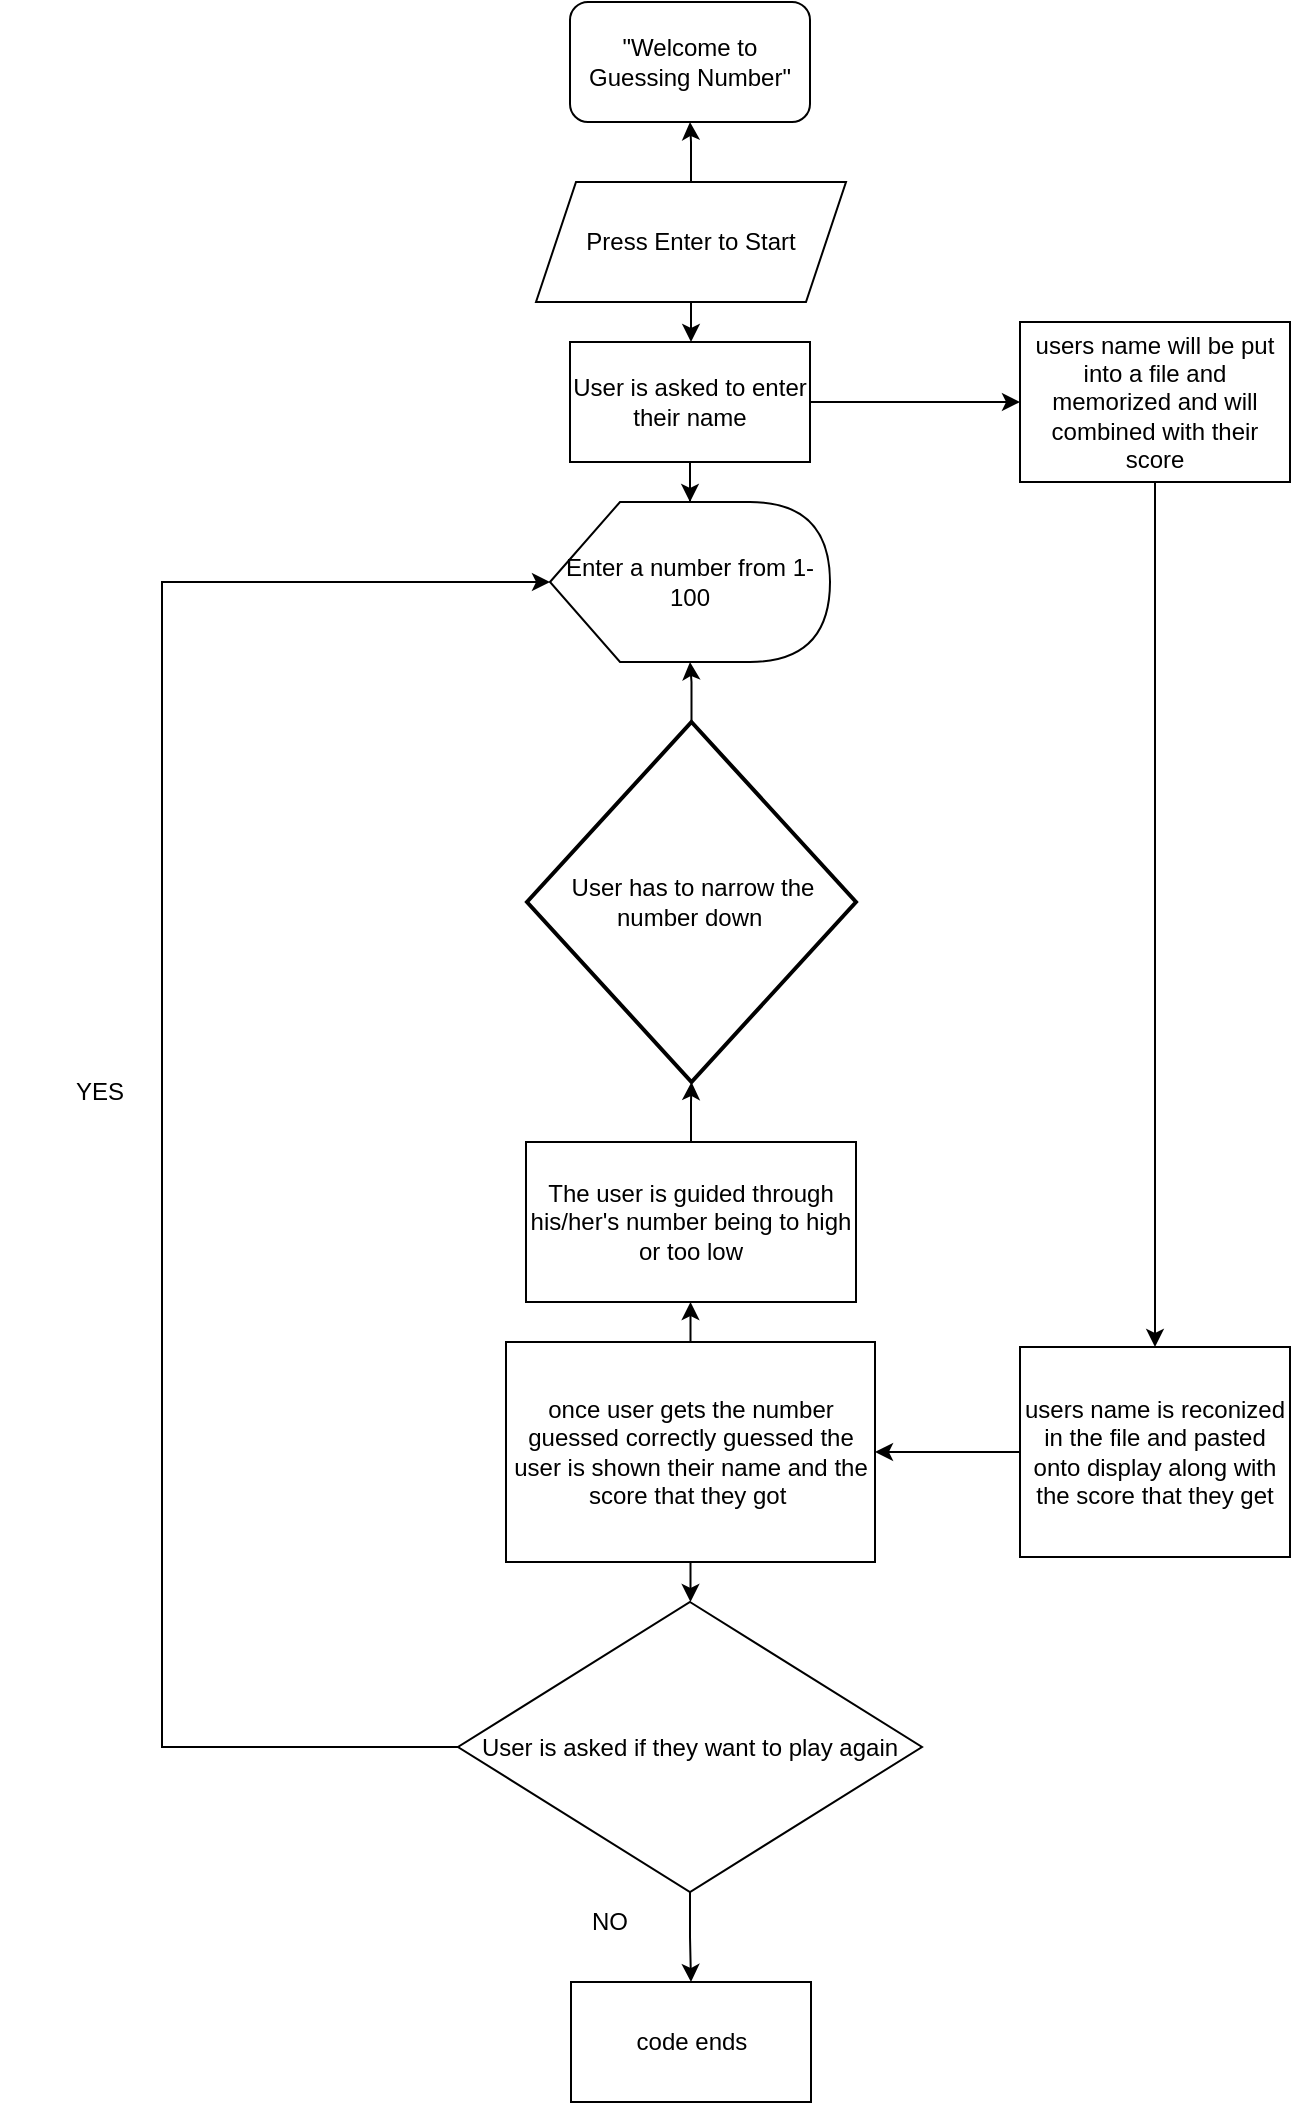 <mxfile version="26.0.16">
  <diagram name="Page-1" id="jqMp7bm24KUuJ60f3i7n">
    <mxGraphModel dx="1956" dy="1047" grid="1" gridSize="10" guides="1" tooltips="1" connect="1" arrows="1" fold="1" page="1" pageScale="1" pageWidth="850" pageHeight="1100" math="0" shadow="0">
      <root>
        <mxCell id="0" />
        <mxCell id="1" parent="0" />
        <mxCell id="D9JkcMebMxc72kRFSWBC-1" value="&quot;Welcome to Guessing Number&quot;" style="rounded=1;whiteSpace=wrap;html=1;" vertex="1" parent="1">
          <mxGeometry x="365" y="10" width="120" height="60" as="geometry" />
        </mxCell>
        <mxCell id="D9JkcMebMxc72kRFSWBC-5" value="" style="edgeStyle=orthogonalEdgeStyle;rounded=0;orthogonalLoop=1;jettySize=auto;html=1;" edge="1" parent="1" source="D9JkcMebMxc72kRFSWBC-3" target="D9JkcMebMxc72kRFSWBC-1">
          <mxGeometry relative="1" as="geometry" />
        </mxCell>
        <mxCell id="D9JkcMebMxc72kRFSWBC-16" value="" style="edgeStyle=orthogonalEdgeStyle;rounded=0;orthogonalLoop=1;jettySize=auto;html=1;" edge="1" parent="1" source="D9JkcMebMxc72kRFSWBC-3" target="D9JkcMebMxc72kRFSWBC-15">
          <mxGeometry relative="1" as="geometry" />
        </mxCell>
        <mxCell id="D9JkcMebMxc72kRFSWBC-3" value="Press Enter to Start" style="shape=parallelogram;perimeter=parallelogramPerimeter;whiteSpace=wrap;html=1;fixedSize=1;" vertex="1" parent="1">
          <mxGeometry x="348" y="100" width="155" height="60" as="geometry" />
        </mxCell>
        <mxCell id="D9JkcMebMxc72kRFSWBC-6" value="Enter a number from 1-100" style="shape=display;whiteSpace=wrap;html=1;" vertex="1" parent="1">
          <mxGeometry x="355" y="260" width="140" height="80" as="geometry" />
        </mxCell>
        <mxCell id="D9JkcMebMxc72kRFSWBC-9" value="" style="edgeStyle=orthogonalEdgeStyle;rounded=0;orthogonalLoop=1;jettySize=auto;html=1;" edge="1" parent="1" source="D9JkcMebMxc72kRFSWBC-8" target="D9JkcMebMxc72kRFSWBC-6">
          <mxGeometry relative="1" as="geometry" />
        </mxCell>
        <mxCell id="D9JkcMebMxc72kRFSWBC-8" value="User has to narrow the number down&amp;nbsp;" style="strokeWidth=2;html=1;shape=mxgraph.flowchart.decision;whiteSpace=wrap;" vertex="1" parent="1">
          <mxGeometry x="343.5" y="370" width="164.5" height="180" as="geometry" />
        </mxCell>
        <mxCell id="D9JkcMebMxc72kRFSWBC-11" value="" style="edgeStyle=orthogonalEdgeStyle;rounded=0;orthogonalLoop=1;jettySize=auto;html=1;" edge="1" parent="1" source="D9JkcMebMxc72kRFSWBC-10" target="D9JkcMebMxc72kRFSWBC-8">
          <mxGeometry relative="1" as="geometry" />
        </mxCell>
        <mxCell id="D9JkcMebMxc72kRFSWBC-10" value="The user is guided through his/her&#39;s number being to high or too low" style="rounded=0;whiteSpace=wrap;html=1;" vertex="1" parent="1">
          <mxGeometry x="343" y="580" width="165" height="80" as="geometry" />
        </mxCell>
        <mxCell id="D9JkcMebMxc72kRFSWBC-13" value="" style="edgeStyle=orthogonalEdgeStyle;rounded=0;orthogonalLoop=1;jettySize=auto;html=1;" edge="1" parent="1" source="D9JkcMebMxc72kRFSWBC-12" target="D9JkcMebMxc72kRFSWBC-10">
          <mxGeometry relative="1" as="geometry" />
        </mxCell>
        <mxCell id="D9JkcMebMxc72kRFSWBC-24" value="" style="edgeStyle=orthogonalEdgeStyle;rounded=0;orthogonalLoop=1;jettySize=auto;html=1;" edge="1" parent="1" source="D9JkcMebMxc72kRFSWBC-12" target="D9JkcMebMxc72kRFSWBC-23">
          <mxGeometry relative="1" as="geometry" />
        </mxCell>
        <mxCell id="D9JkcMebMxc72kRFSWBC-12" value="once user gets the number guessed correctly guessed the user is shown their name and the score that they got&amp;nbsp;" style="rounded=0;whiteSpace=wrap;html=1;" vertex="1" parent="1">
          <mxGeometry x="333" y="680" width="184.5" height="110" as="geometry" />
        </mxCell>
        <mxCell id="D9JkcMebMxc72kRFSWBC-17" value="" style="edgeStyle=orthogonalEdgeStyle;rounded=0;orthogonalLoop=1;jettySize=auto;html=1;" edge="1" parent="1" source="D9JkcMebMxc72kRFSWBC-15" target="D9JkcMebMxc72kRFSWBC-6">
          <mxGeometry relative="1" as="geometry" />
        </mxCell>
        <mxCell id="D9JkcMebMxc72kRFSWBC-19" value="" style="edgeStyle=orthogonalEdgeStyle;rounded=0;orthogonalLoop=1;jettySize=auto;html=1;" edge="1" parent="1" source="D9JkcMebMxc72kRFSWBC-15" target="D9JkcMebMxc72kRFSWBC-18">
          <mxGeometry relative="1" as="geometry" />
        </mxCell>
        <mxCell id="D9JkcMebMxc72kRFSWBC-15" value="User is asked to enter their name" style="rounded=0;whiteSpace=wrap;html=1;" vertex="1" parent="1">
          <mxGeometry x="365" y="180" width="120" height="60" as="geometry" />
        </mxCell>
        <mxCell id="D9JkcMebMxc72kRFSWBC-21" value="" style="edgeStyle=orthogonalEdgeStyle;rounded=0;orthogonalLoop=1;jettySize=auto;html=1;" edge="1" parent="1" source="D9JkcMebMxc72kRFSWBC-18" target="D9JkcMebMxc72kRFSWBC-20">
          <mxGeometry relative="1" as="geometry" />
        </mxCell>
        <mxCell id="D9JkcMebMxc72kRFSWBC-18" value="users name will be put into a file and memorized and will combined with their score" style="whiteSpace=wrap;html=1;rounded=0;" vertex="1" parent="1">
          <mxGeometry x="590" y="170" width="135" height="80" as="geometry" />
        </mxCell>
        <mxCell id="D9JkcMebMxc72kRFSWBC-22" value="" style="edgeStyle=orthogonalEdgeStyle;rounded=0;orthogonalLoop=1;jettySize=auto;html=1;" edge="1" parent="1" source="D9JkcMebMxc72kRFSWBC-20" target="D9JkcMebMxc72kRFSWBC-12">
          <mxGeometry relative="1" as="geometry" />
        </mxCell>
        <mxCell id="D9JkcMebMxc72kRFSWBC-20" value="users name is reconized in the file and pasted onto display along with the score that they get" style="whiteSpace=wrap;html=1;rounded=0;" vertex="1" parent="1">
          <mxGeometry x="590" y="682.5" width="135" height="105" as="geometry" />
        </mxCell>
        <mxCell id="D9JkcMebMxc72kRFSWBC-26" value="" style="edgeStyle=orthogonalEdgeStyle;rounded=0;orthogonalLoop=1;jettySize=auto;html=1;entryX=0;entryY=0.5;entryDx=0;entryDy=0;entryPerimeter=0;" edge="1" parent="1" source="D9JkcMebMxc72kRFSWBC-23" target="D9JkcMebMxc72kRFSWBC-6">
          <mxGeometry relative="1" as="geometry">
            <mxPoint x="160" y="300" as="targetPoint" />
            <Array as="points">
              <mxPoint x="161" y="883" />
              <mxPoint x="161" y="300" />
            </Array>
          </mxGeometry>
        </mxCell>
        <mxCell id="D9JkcMebMxc72kRFSWBC-30" value="" style="edgeStyle=orthogonalEdgeStyle;rounded=0;orthogonalLoop=1;jettySize=auto;html=1;" edge="1" parent="1" source="D9JkcMebMxc72kRFSWBC-23" target="D9JkcMebMxc72kRFSWBC-29">
          <mxGeometry relative="1" as="geometry" />
        </mxCell>
        <mxCell id="D9JkcMebMxc72kRFSWBC-23" value="User is asked if they want to play again" style="rhombus;whiteSpace=wrap;html=1;rounded=0;" vertex="1" parent="1">
          <mxGeometry x="309" y="810" width="232" height="145" as="geometry" />
        </mxCell>
        <mxCell id="D9JkcMebMxc72kRFSWBC-28" value="YES" style="text;html=1;align=center;verticalAlign=middle;whiteSpace=wrap;rounded=0;" vertex="1" parent="1">
          <mxGeometry x="80" y="520" width="100" height="70" as="geometry" />
        </mxCell>
        <mxCell id="D9JkcMebMxc72kRFSWBC-29" value="code ends" style="whiteSpace=wrap;html=1;rounded=0;" vertex="1" parent="1">
          <mxGeometry x="365.5" y="1000" width="120" height="60" as="geometry" />
        </mxCell>
        <mxCell id="D9JkcMebMxc72kRFSWBC-31" value="NO" style="text;html=1;align=center;verticalAlign=middle;whiteSpace=wrap;rounded=0;" vertex="1" parent="1">
          <mxGeometry x="355" y="955" width="60" height="30" as="geometry" />
        </mxCell>
      </root>
    </mxGraphModel>
  </diagram>
</mxfile>
